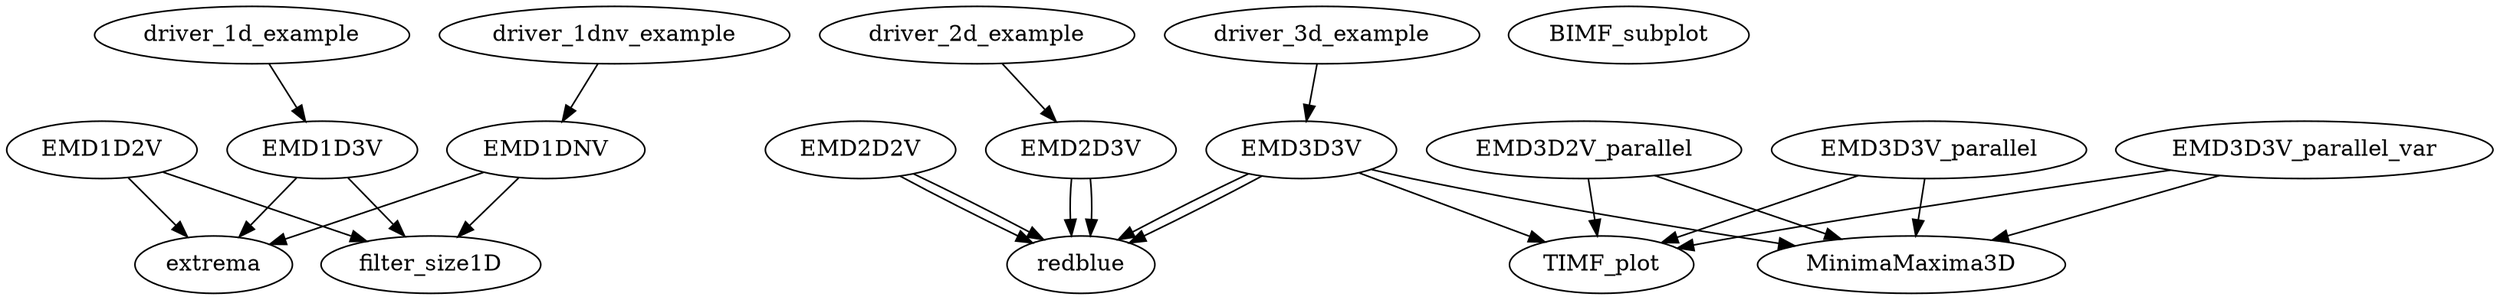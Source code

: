 /* Created by mdot for Matlab */
digraph m2html {
  EMD1D2V -> extrema;
  EMD1D2V -> filter_size1D;
  EMD1D3V -> extrema;
  EMD1D3V -> filter_size1D;
  EMD1DNV -> extrema;
  EMD1DNV -> filter_size1D;
  driver_1d_example -> EMD1D3V;
  driver_1dnv_example -> EMD1DNV;
  EMD2D2V -> redblue;
  EMD2D2V -> redblue;
  EMD2D3V -> redblue;
  EMD2D3V -> redblue;
  driver_2d_example -> EMD2D3V;
  EMD3D2V_parallel -> MinimaMaxima3D;
  EMD3D2V_parallel -> TIMF_plot;
  EMD3D3V -> redblue;
  EMD3D3V -> MinimaMaxima3D;
  EMD3D3V -> TIMF_plot;
  EMD3D3V -> redblue;
  EMD3D3V_parallel -> MinimaMaxima3D;
  EMD3D3V_parallel -> TIMF_plot;
  EMD3D3V_parallel_var -> MinimaMaxima3D;
  EMD3D3V_parallel_var -> TIMF_plot;
  driver_3d_example -> EMD3D3V;

  EMD1D2V [URL="FA-MVEMD/1D/EMD1D2V.html"];
  EMD1D3V [URL="FA-MVEMD/1D/EMD1D3V.html"];
  EMD1DNV [URL="FA-MVEMD/1D/EMD1DNV.html"];
  driver_1d_example [URL="FA-MVEMD/1D/driver_1d_example.html"];
  driver_1dnv_example [URL="FA-MVEMD/1D/driver_1dnv_example.html"];
  extrema [URL="FA-MVEMD/1D/extrema.html"];
  filter_size1D [URL="FA-MVEMD/1D/filter_size1D.html"];
  BIMF_subplot [URL="FA-MVEMD/2D/BIMF_subplot.html"];
  EMD2D2V [URL="FA-MVEMD/2D/EMD2D2V.html"];
  EMD2D3V [URL="FA-MVEMD/2D/EMD2D3V.html"];
  driver_2d_example [URL="FA-MVEMD/2D/driver_2d_example.html"];
  redblue [URL="FA-MVEMD/2D/redblue.html"];
  EMD3D2V_parallel [URL="FA-MVEMD/3D/EMD3D2V_parallel.html"];
  EMD3D3V [URL="FA-MVEMD/3D/EMD3D3V.html"];
  EMD3D3V_parallel [URL="FA-MVEMD/3D/EMD3D3V_parallel.html"];
  EMD3D3V_parallel_var [URL="FA-MVEMD/3D/EMD3D3V_parallel_var.html"];
  MinimaMaxima3D [URL="FA-MVEMD/3D/MinimaMaxima3D.html"];
  TIMF_plot [URL="FA-MVEMD/3D/TIMF_plot.html"];
  driver_3d_example [URL="FA-MVEMD/3D/driver_3d_example.html"];
  redblue [URL="FA-MVEMD/3D/redblue.html"];
}